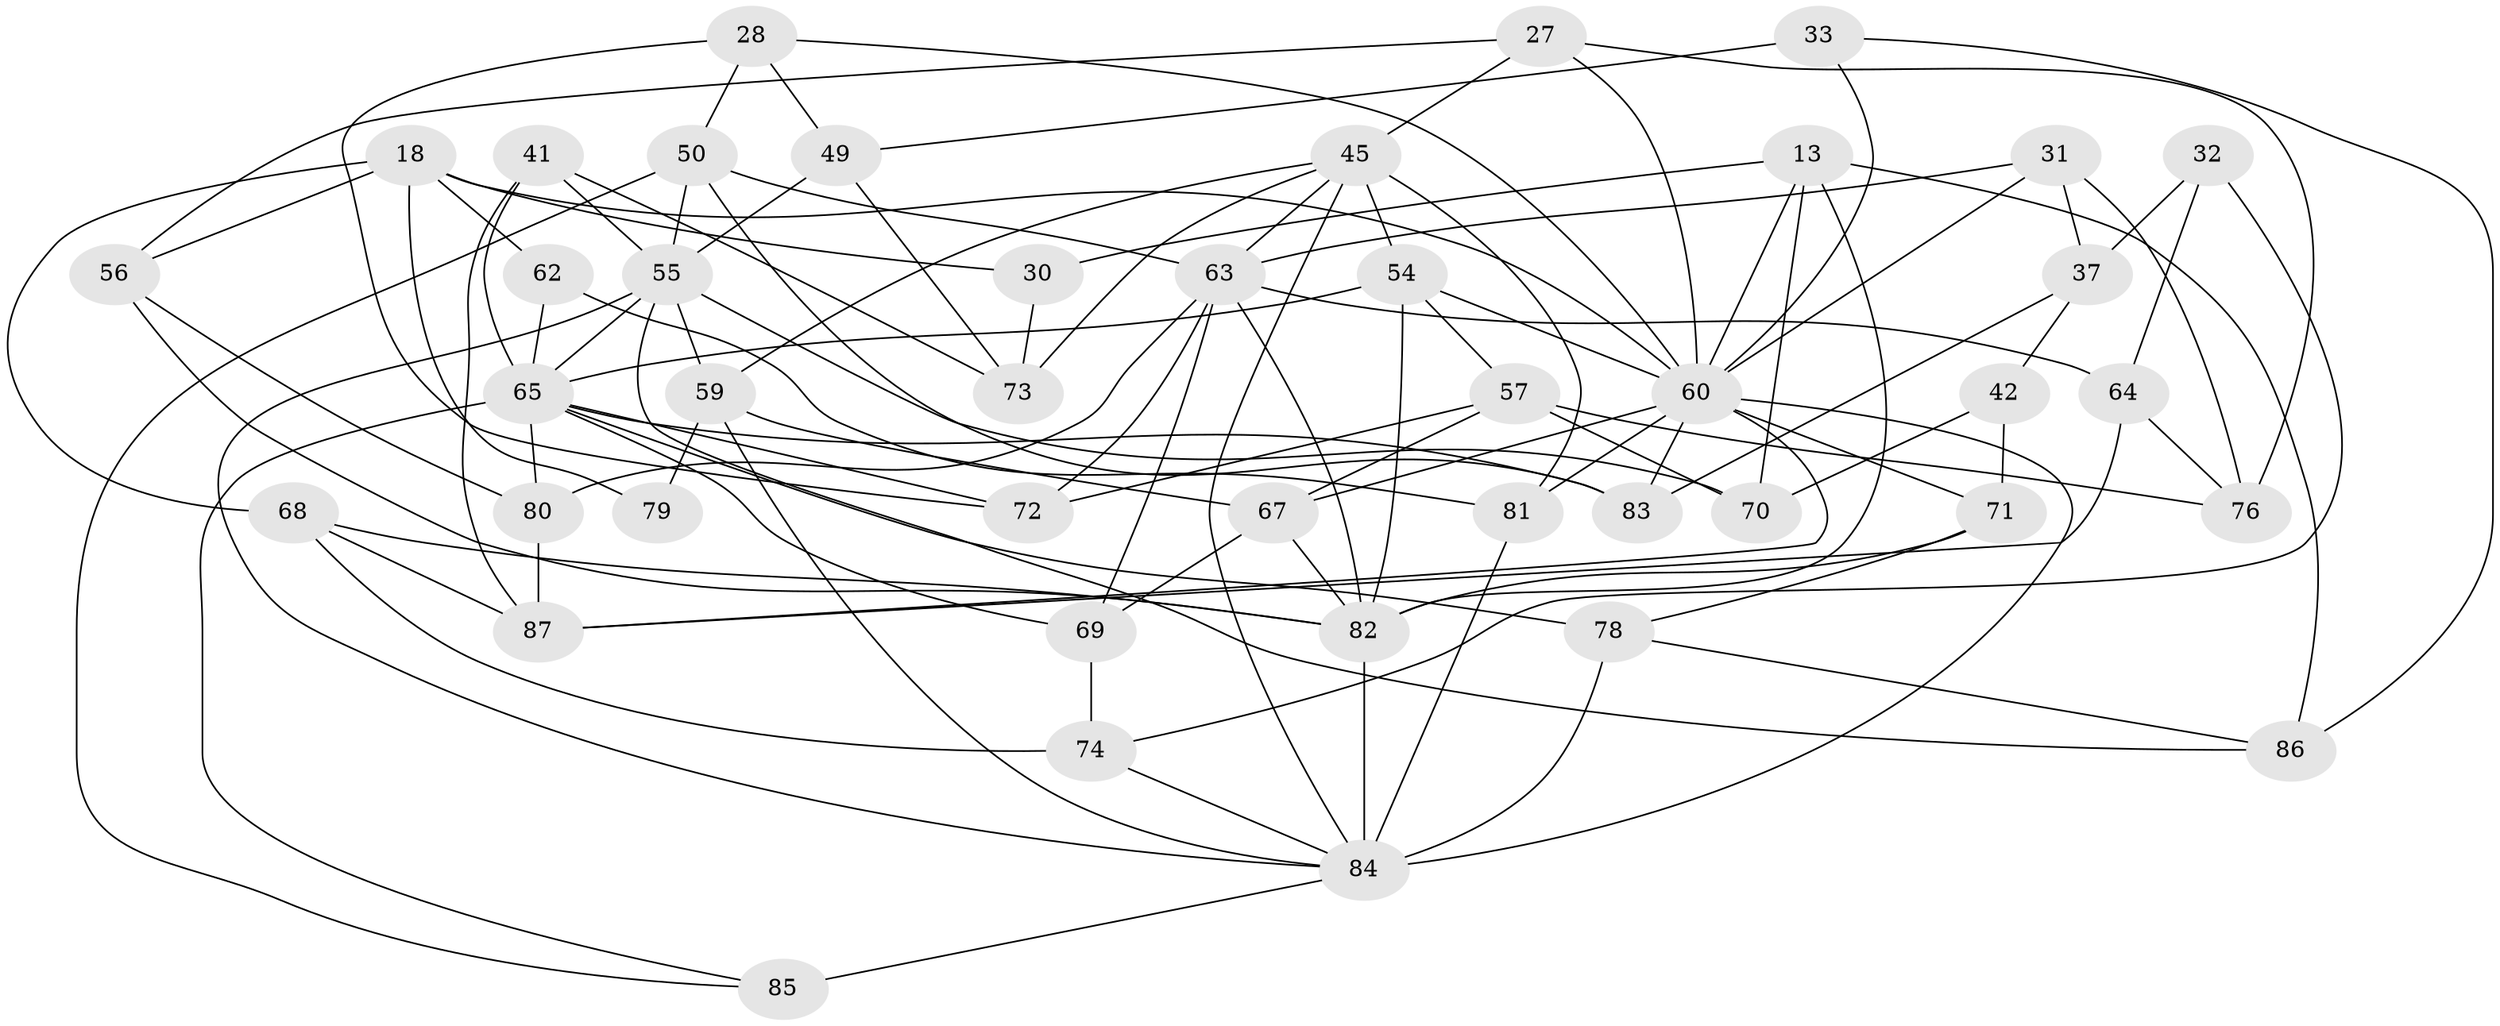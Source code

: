 // original degree distribution, {4: 1.0}
// Generated by graph-tools (version 1.1) at 2025/59/03/09/25 04:59:10]
// undirected, 43 vertices, 104 edges
graph export_dot {
graph [start="1"]
  node [color=gray90,style=filled];
  13 [super="+5"];
  18 [super="+8"];
  27;
  28;
  30;
  31;
  32;
  33;
  37 [super="+10"];
  41;
  42;
  45 [super="+22+24"];
  49 [super="+19"];
  50 [super="+44"];
  54 [super="+36"];
  55 [super="+48"];
  56;
  57 [super="+4"];
  59 [super="+43"];
  60 [super="+12+40"];
  62;
  63 [super="+34"];
  64;
  65 [super="+3+61+29+52"];
  67 [super="+25"];
  68;
  69 [super="+14"];
  70;
  71;
  72;
  73;
  74;
  76;
  78 [super="+47"];
  79;
  80 [super="+1+53"];
  81 [super="+16"];
  82 [super="+66+77"];
  83;
  84 [super="+46+75+58"];
  85;
  86;
  87 [super="+38"];
  13 -- 30 [weight=2];
  13 -- 86;
  13 -- 70;
  13 -- 60;
  13 -- 82;
  18 -- 79 [weight=2];
  18 -- 62;
  18 -- 68;
  18 -- 56;
  18 -- 60 [weight=2];
  18 -- 30;
  27 -- 56;
  27 -- 76;
  27 -- 60;
  27 -- 45;
  28 -- 72;
  28 -- 49;
  28 -- 50;
  28 -- 60;
  30 -- 73;
  31 -- 76;
  31 -- 63;
  31 -- 37;
  31 -- 60;
  32 -- 64;
  32 -- 37 [weight=2];
  32 -- 74;
  33 -- 86;
  33 -- 49 [weight=2];
  33 -- 60;
  37 -- 42 [weight=2];
  37 -- 83;
  41 -- 73;
  41 -- 55;
  41 -- 87;
  41 -- 65;
  42 -- 71;
  42 -- 70;
  45 -- 84;
  45 -- 54 [weight=2];
  45 -- 81;
  45 -- 59;
  45 -- 63;
  45 -- 73;
  49 -- 55 [weight=2];
  49 -- 73;
  50 -- 85;
  50 -- 55 [weight=2];
  50 -- 83;
  50 -- 63;
  54 -- 65;
  54 -- 60;
  54 -- 57;
  54 -- 82;
  55 -- 65;
  55 -- 70;
  55 -- 86;
  55 -- 59;
  55 -- 84;
  56 -- 80;
  56 -- 82;
  57 -- 72;
  57 -- 67 [weight=2];
  57 -- 76;
  57 -- 70;
  59 -- 79 [weight=2];
  59 -- 67;
  59 -- 84;
  60 -- 71;
  60 -- 81;
  60 -- 87;
  60 -- 67;
  60 -- 83;
  60 -- 84 [weight=3];
  62 -- 81 [weight=2];
  62 -- 65;
  63 -- 69 [weight=2];
  63 -- 80 [weight=2];
  63 -- 64;
  63 -- 72;
  63 -- 82;
  64 -- 87;
  64 -- 76;
  65 -- 72;
  65 -- 80 [weight=3];
  65 -- 85;
  65 -- 83;
  65 -- 69 [weight=2];
  65 -- 78 [weight=2];
  67 -- 69;
  67 -- 82;
  68 -- 74;
  68 -- 87;
  68 -- 82;
  69 -- 74;
  71 -- 78;
  71 -- 82;
  74 -- 84;
  78 -- 86;
  78 -- 84 [weight=2];
  80 -- 87 [weight=2];
  81 -- 84 [weight=2];
  82 -- 84 [weight=3];
  84 -- 85 [weight=2];
}
